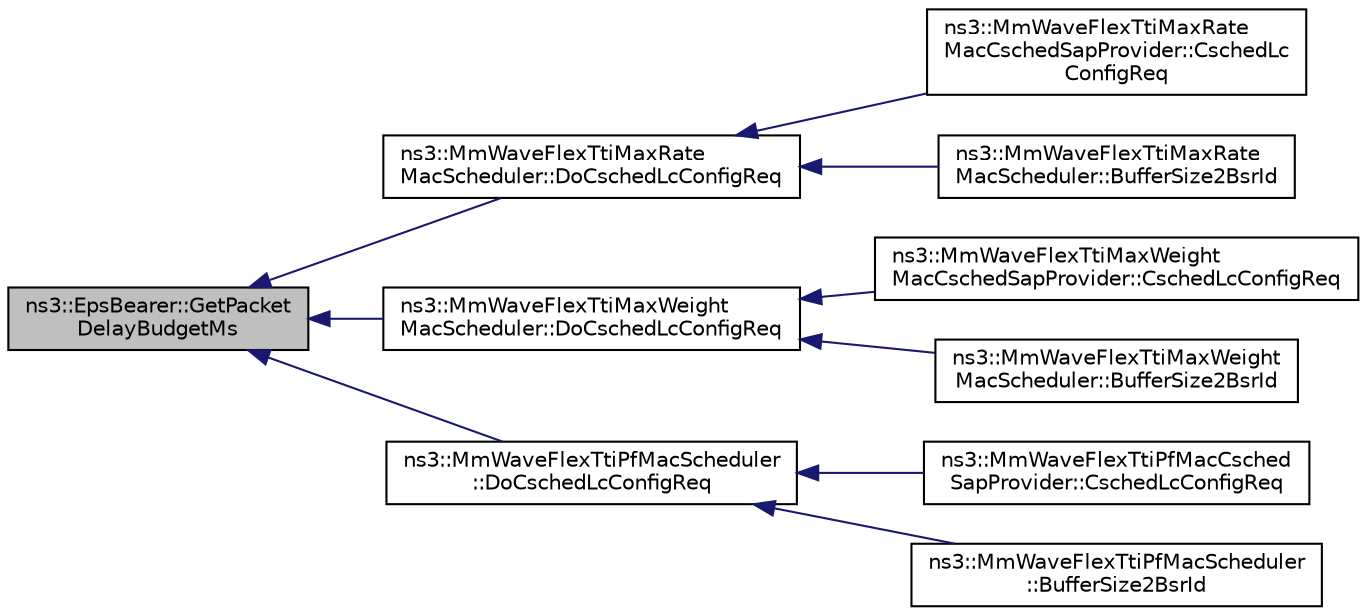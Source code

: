 digraph "ns3::EpsBearer::GetPacketDelayBudgetMs"
{
  edge [fontname="Helvetica",fontsize="10",labelfontname="Helvetica",labelfontsize="10"];
  node [fontname="Helvetica",fontsize="10",shape=record];
  rankdir="LR";
  Node1 [label="ns3::EpsBearer::GetPacket\lDelayBudgetMs",height=0.2,width=0.4,color="black", fillcolor="grey75", style="filled", fontcolor="black"];
  Node1 -> Node2 [dir="back",color="midnightblue",fontsize="10",style="solid"];
  Node2 [label="ns3::MmWaveFlexTtiMaxRate\lMacScheduler::DoCschedLcConfigReq",height=0.2,width=0.4,color="black", fillcolor="white", style="filled",URL="$df/d2a/classns3_1_1MmWaveFlexTtiMaxRateMacScheduler.html#add97b4a8043fbd37ab04063ddae0b7c6"];
  Node2 -> Node3 [dir="back",color="midnightblue",fontsize="10",style="solid"];
  Node3 [label="ns3::MmWaveFlexTtiMaxRate\lMacCschedSapProvider::CschedLc\lConfigReq",height=0.2,width=0.4,color="black", fillcolor="white", style="filled",URL="$d1/d89/classns3_1_1MmWaveFlexTtiMaxRateMacCschedSapProvider.html#a0d25f48f3965e61e2d99db49b471ba06"];
  Node2 -> Node4 [dir="back",color="midnightblue",fontsize="10",style="solid"];
  Node4 [label="ns3::MmWaveFlexTtiMaxRate\lMacScheduler::BufferSize2BsrId",height=0.2,width=0.4,color="black", fillcolor="white", style="filled",URL="$df/d2a/classns3_1_1MmWaveFlexTtiMaxRateMacScheduler.html#ad780da63c5b2502e6b254f42a28db30b"];
  Node1 -> Node5 [dir="back",color="midnightblue",fontsize="10",style="solid"];
  Node5 [label="ns3::MmWaveFlexTtiMaxWeight\lMacScheduler::DoCschedLcConfigReq",height=0.2,width=0.4,color="black", fillcolor="white", style="filled",URL="$dc/d15/classns3_1_1MmWaveFlexTtiMaxWeightMacScheduler.html#a116b15dec83654474c6c8fd5aa90e0ad"];
  Node5 -> Node6 [dir="back",color="midnightblue",fontsize="10",style="solid"];
  Node6 [label="ns3::MmWaveFlexTtiMaxWeight\lMacCschedSapProvider::CschedLcConfigReq",height=0.2,width=0.4,color="black", fillcolor="white", style="filled",URL="$d7/d42/classns3_1_1MmWaveFlexTtiMaxWeightMacCschedSapProvider.html#aeb959b491d3e4ed7582a784c0bf05bc0"];
  Node5 -> Node7 [dir="back",color="midnightblue",fontsize="10",style="solid"];
  Node7 [label="ns3::MmWaveFlexTtiMaxWeight\lMacScheduler::BufferSize2BsrId",height=0.2,width=0.4,color="black", fillcolor="white", style="filled",URL="$dc/d15/classns3_1_1MmWaveFlexTtiMaxWeightMacScheduler.html#aa0900481ed4eff482d7b6582346fd696"];
  Node1 -> Node8 [dir="back",color="midnightblue",fontsize="10",style="solid"];
  Node8 [label="ns3::MmWaveFlexTtiPfMacScheduler\l::DoCschedLcConfigReq",height=0.2,width=0.4,color="black", fillcolor="white", style="filled",URL="$d1/d01/classns3_1_1MmWaveFlexTtiPfMacScheduler.html#ac36d305d226a97420e5e2f75d9bbd8d0"];
  Node8 -> Node9 [dir="back",color="midnightblue",fontsize="10",style="solid"];
  Node9 [label="ns3::MmWaveFlexTtiPfMacCsched\lSapProvider::CschedLcConfigReq",height=0.2,width=0.4,color="black", fillcolor="white", style="filled",URL="$d5/d0b/classns3_1_1MmWaveFlexTtiPfMacCschedSapProvider.html#a1a57557799fa1a73b698770e37e4c567"];
  Node8 -> Node10 [dir="back",color="midnightblue",fontsize="10",style="solid"];
  Node10 [label="ns3::MmWaveFlexTtiPfMacScheduler\l::BufferSize2BsrId",height=0.2,width=0.4,color="black", fillcolor="white", style="filled",URL="$d1/d01/classns3_1_1MmWaveFlexTtiPfMacScheduler.html#a4465ce7c00779c50e2795436d39e5db5"];
}
